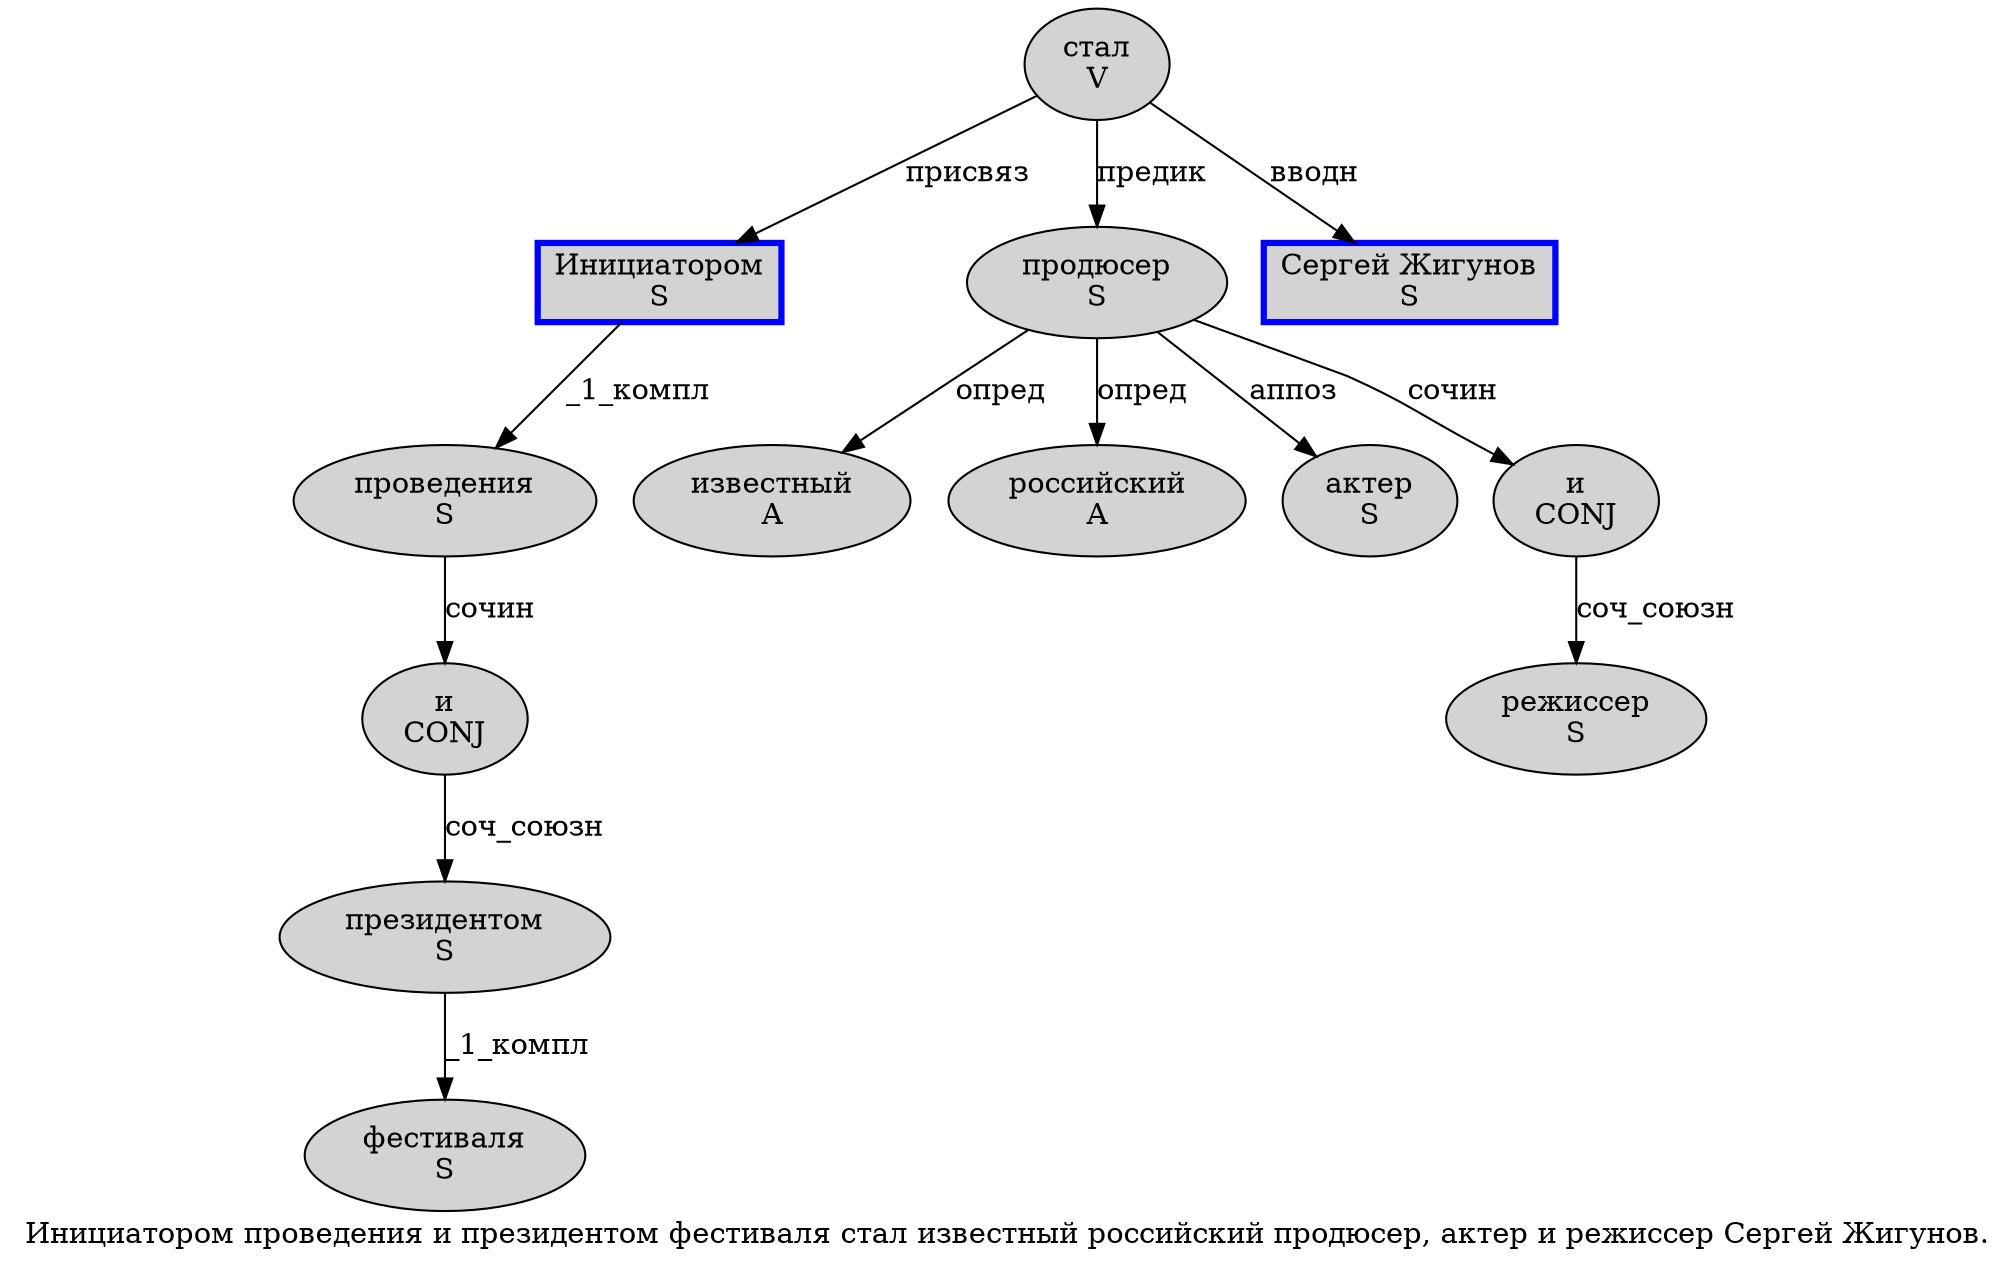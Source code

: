 digraph SENTENCE_297 {
	graph [label="Инициатором проведения и президентом фестиваля стал известный российский продюсер, актер и режиссер Сергей Жигунов."]
	node [style=filled]
		0 [label="Инициатором
S" color=blue fillcolor=lightgray penwidth=3 shape=box]
		1 [label="проведения
S" color="" fillcolor=lightgray penwidth=1 shape=ellipse]
		2 [label="и
CONJ" color="" fillcolor=lightgray penwidth=1 shape=ellipse]
		3 [label="президентом
S" color="" fillcolor=lightgray penwidth=1 shape=ellipse]
		4 [label="фестиваля
S" color="" fillcolor=lightgray penwidth=1 shape=ellipse]
		5 [label="стал
V" color="" fillcolor=lightgray penwidth=1 shape=ellipse]
		6 [label="известный
A" color="" fillcolor=lightgray penwidth=1 shape=ellipse]
		7 [label="российский
A" color="" fillcolor=lightgray penwidth=1 shape=ellipse]
		8 [label="продюсер
S" color="" fillcolor=lightgray penwidth=1 shape=ellipse]
		10 [label="актер
S" color="" fillcolor=lightgray penwidth=1 shape=ellipse]
		11 [label="и
CONJ" color="" fillcolor=lightgray penwidth=1 shape=ellipse]
		12 [label="режиссер
S" color="" fillcolor=lightgray penwidth=1 shape=ellipse]
		13 [label="Сергей Жигунов
S" color=blue fillcolor=lightgray penwidth=3 shape=box]
			3 -> 4 [label="_1_компл"]
			2 -> 3 [label="соч_союзн"]
			1 -> 2 [label="сочин"]
			11 -> 12 [label="соч_союзн"]
			8 -> 6 [label="опред"]
			8 -> 7 [label="опред"]
			8 -> 10 [label="аппоз"]
			8 -> 11 [label="сочин"]
			0 -> 1 [label="_1_компл"]
			5 -> 0 [label="присвяз"]
			5 -> 8 [label="предик"]
			5 -> 13 [label="вводн"]
}